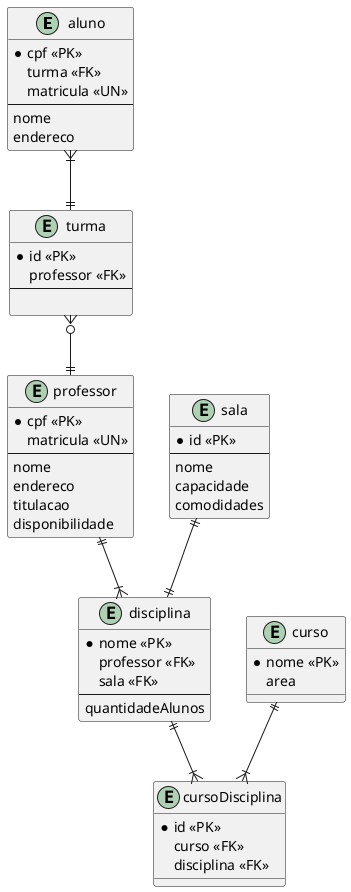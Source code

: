 @startuml xinamen

entity aluno {
    *cpf <<PK>>
    turma <<FK>>
    matricula <<UN>>
    --
    nome
    endereco
}

entity professor {
    *cpf <<PK>>
    matricula <<UN>>
    --
    nome
    endereco
    titulacao
    disponibilidade
}

entity curso{
    *nome <<PK>>
    area
}

entity cursoDisciplina{
    *id <<PK>>
    curso <<FK>>
    disciplina <<FK>>
}

entity disciplina{
    *nome <<PK>>
    professor <<FK>>
    sala <<FK>>
    --
    quantidadeAlunos
}

entity sala{
    *id <<PK>>
    --
    nome
    capacidade
    comodidades
}

entity turma{
    *id <<PK>>
    professor <<FK>>
    --

}

professor ||--|{ disciplina
curso ||--|{ cursoDisciplina
disciplina ||--|{ cursoDisciplina
sala ||--|| disciplina
aluno }|--|| turma
turma }o--|| professor


@enduml